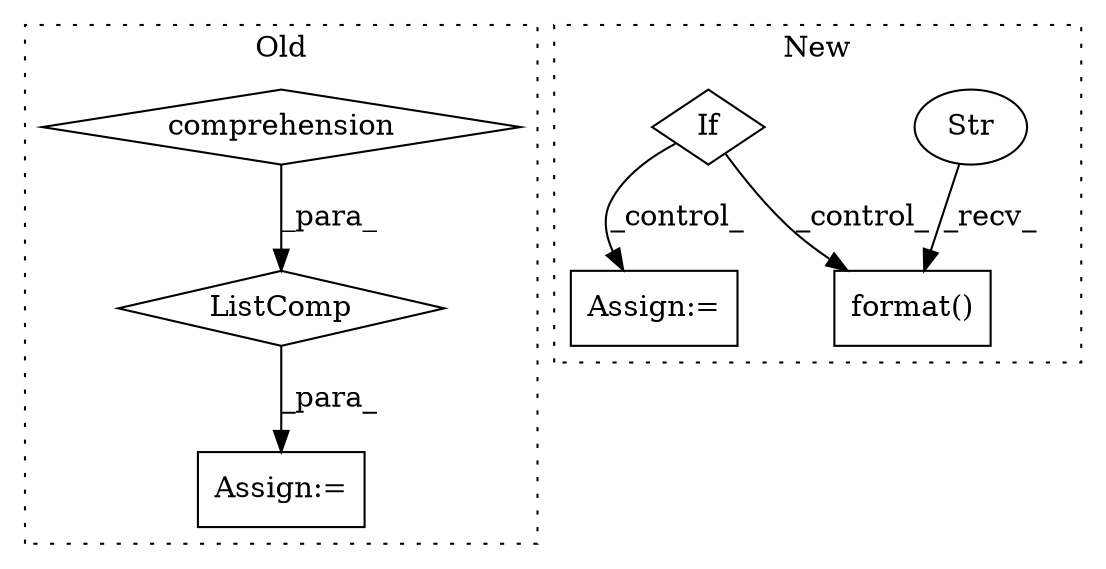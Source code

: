 digraph G {
subgraph cluster0 {
1 [label="ListComp" a="106" s="22557" l="47" shape="diamond"];
3 [label="comprehension" a="45" s="22568" l="3" shape="diamond"];
5 [label="Assign:=" a="68" s="22550" l="3" shape="box"];
label = "Old";
style="dotted";
}
subgraph cluster1 {
2 [label="format()" a="75" s="22831,22879" l="39,1" shape="box"];
4 [label="Str" a="66" s="22831" l="31" shape="ellipse"];
6 [label="If" a="96" s="22769" l="3" shape="diamond"];
7 [label="Assign:=" a="68" s="22916" l="3" shape="box"];
label = "New";
style="dotted";
}
1 -> 5 [label="_para_"];
3 -> 1 [label="_para_"];
4 -> 2 [label="_recv_"];
6 -> 2 [label="_control_"];
6 -> 7 [label="_control_"];
}